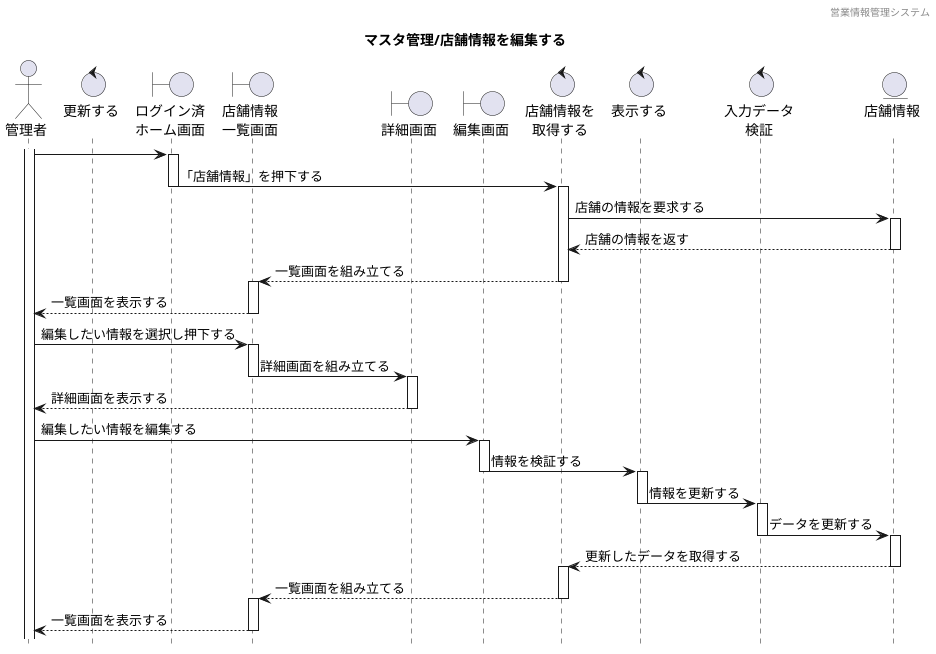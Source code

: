 @startuml ../../images/店舗情報マスタ/店舗情報管理_編集

hide footbox
header 営業情報管理システム
title マスタ管理/店舗情報を編集する

' actor "" as 
actor "管理者" as a1
' boundary "" as
boundary "ログイン済\nホーム画面" as b1
boundary "店舗情報\n一覧画面" as b2
boundary "詳細画面" as b3
boundary "編集画面" as b4
' control "" as 
control "店舗情報を\n取得する" as c1
control "表示する\n" as c2
control "入力データ\n検証" as c3
control "更新する\n" as c4
' entity "" as
entity "店舗情報\n" as e1

' boundary "" as 
boundary "ログイン済ホーム画面 " as b1
boundary "店舗情報一覧画面" as b2
boundary "詳細画面" as b3
boundary "編集画面" as b4

' control "" as 
control "店舗情報を取得する" as c1
control "入力情報検証" as c2
control "更新する" as c3

' entity "" as
entity "店舗情報" as e1

activate a1 
a1 -> b1 :
activate b1
b1 -> c1 :「店舗情報」を押下する
deactivate b1

activate c1
c1 -> e1 :店舗の情報を要求する
activate e1
e1 --> c1 :店舗の情報を返す
deactivate e1
c1 --> b2 : 一覧画面を組み立てる
deactivate c1

activate b2 
b2 --> a1 :一覧画面を表示する
deactivate b2


a1 ->b2 : 編集したい情報を選択し押下する
activate b2
b2 -> b3 : 詳細画面を組み立てる
deactivate b2

activate b3
b3 --> a1 :詳細画面を表示する
deactivate b3


a1 -> b4 :編集したい情報を編集する
activate b4
b4 -> c2 :情報を検証する
deactivate b4

activate c2
c2 -> c3 :情報を更新する
deactivate c2

activate c3
c3 -> e1 :データを更新する
deactivate

activate e1
e1 --> c1 :更新したデータを取得する
deactivate e1

activate c1
c1 --> b2 :一覧画面を組み立てる
deactivate c1

activate b2 
b2  -->  a1 : 一覧画面を表示する
deactivate b2









@enduml